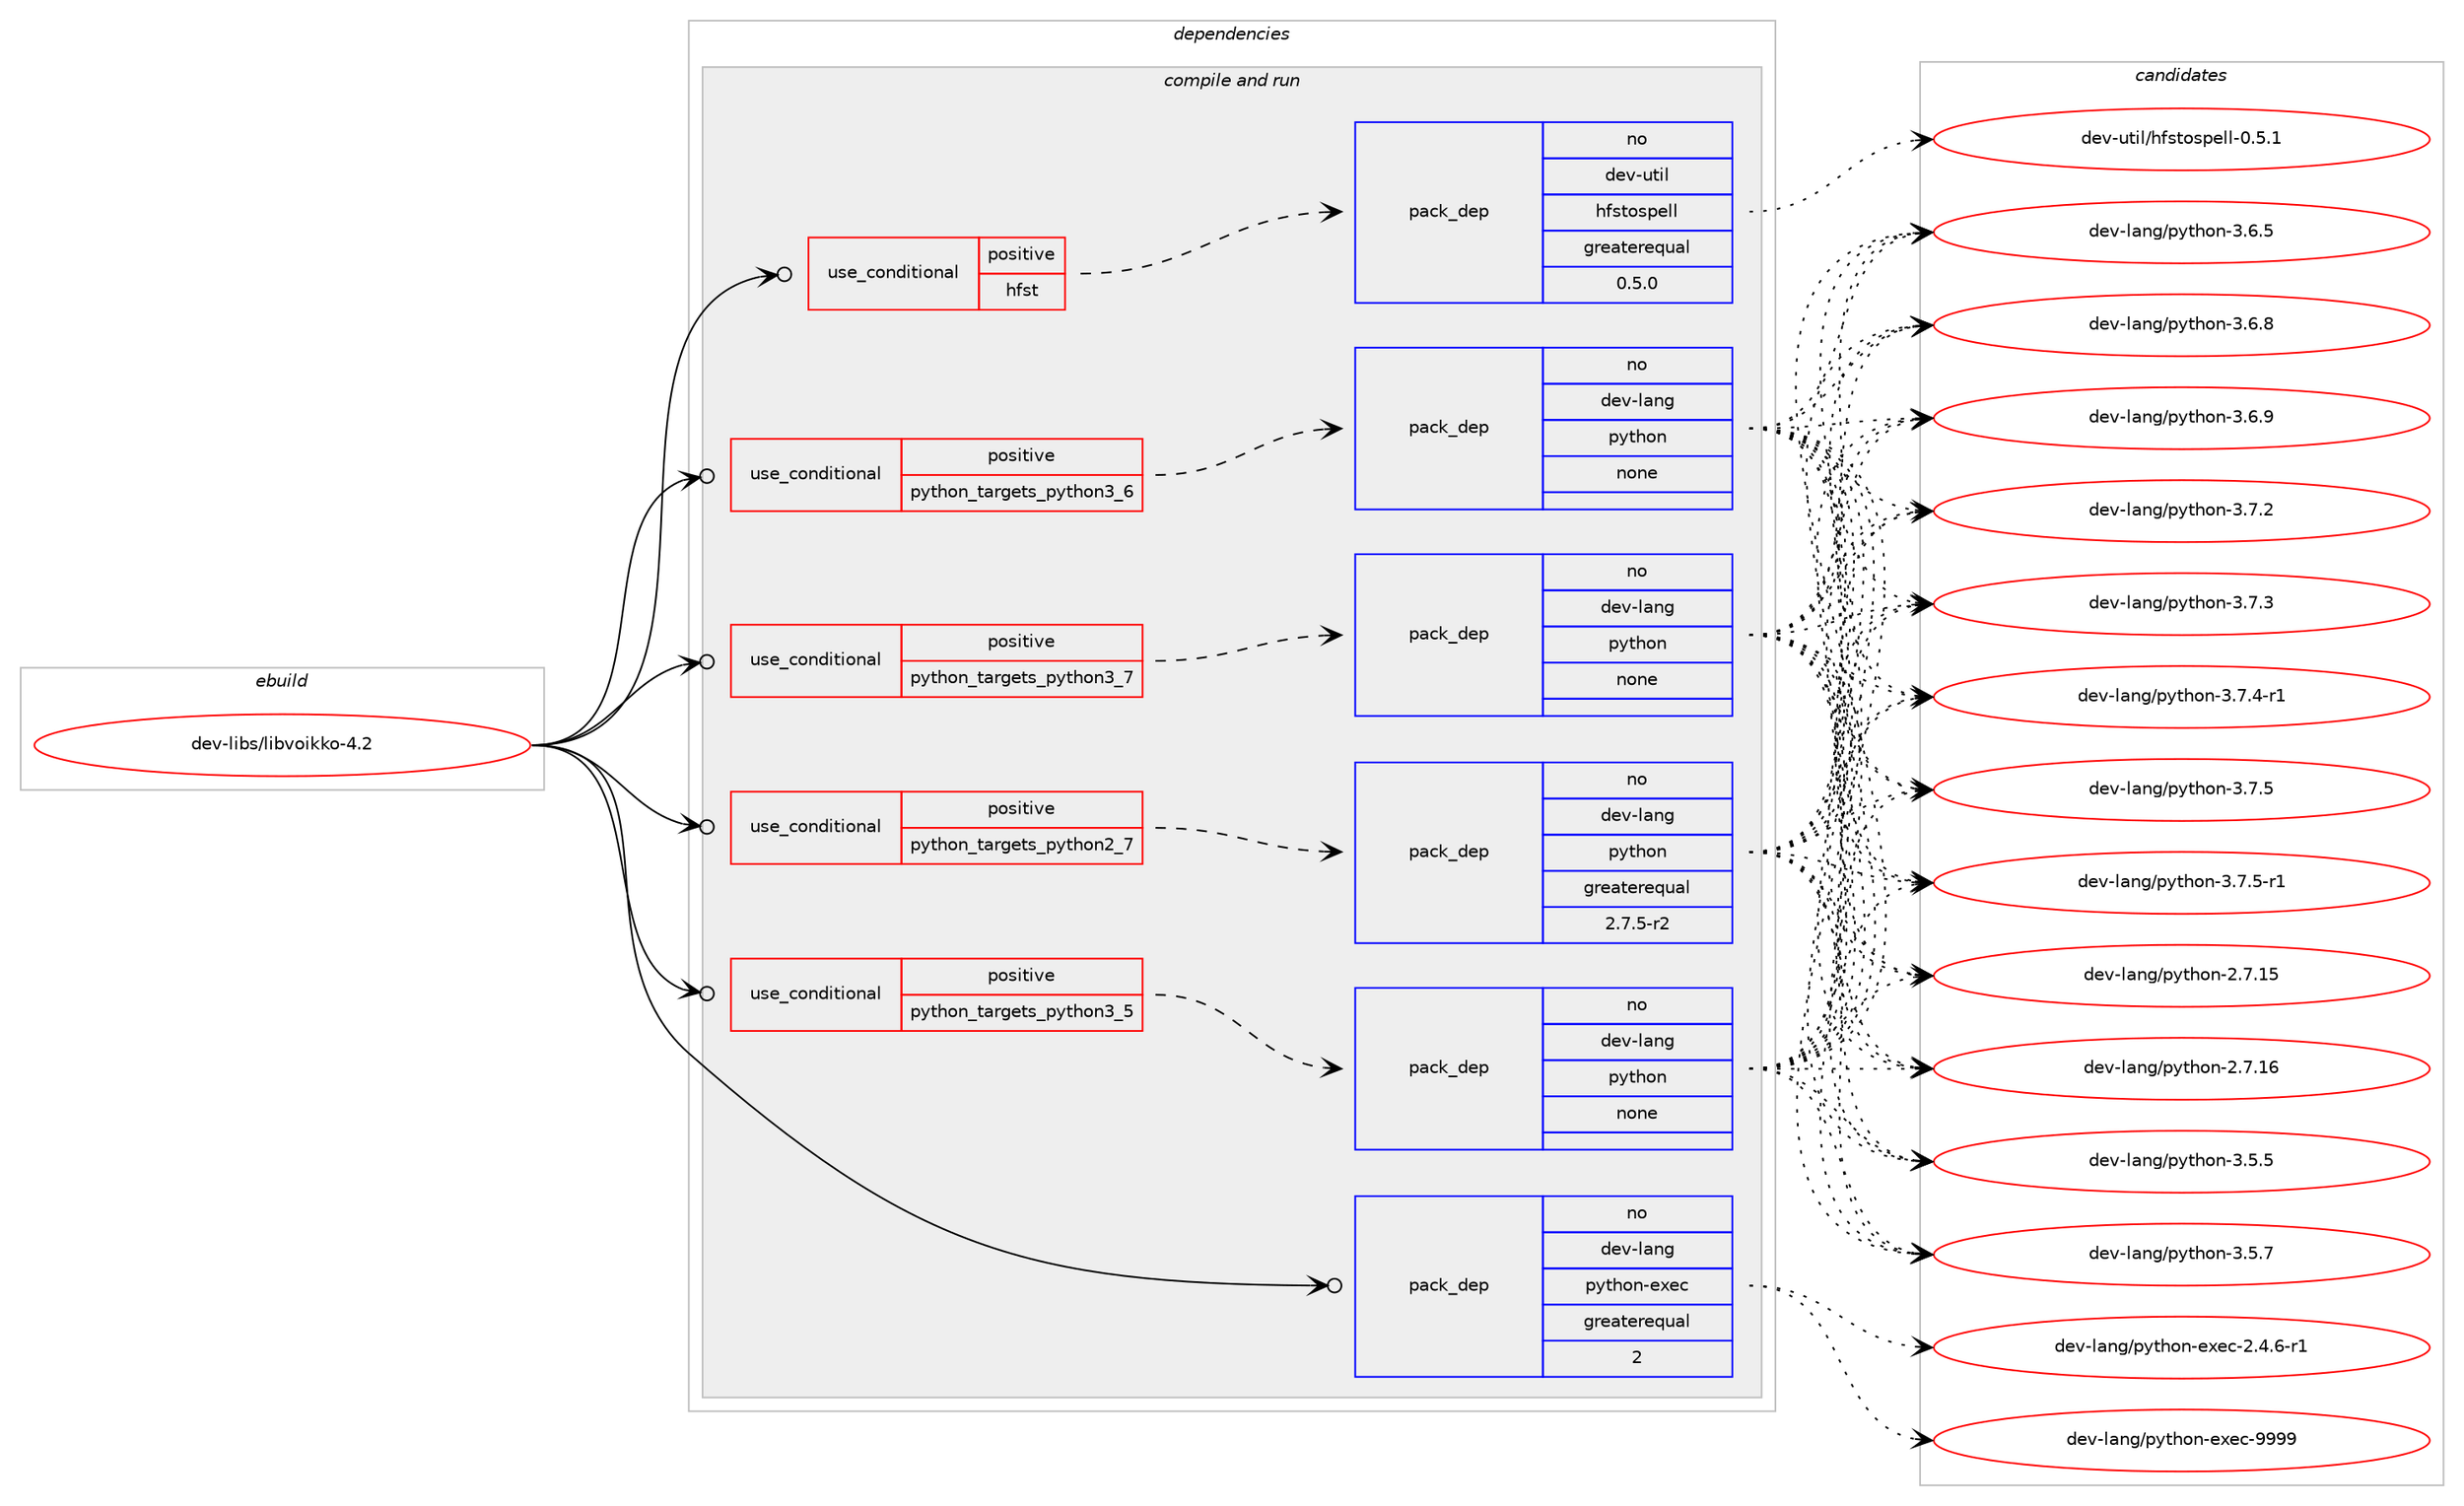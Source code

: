 digraph prolog {

# *************
# Graph options
# *************

newrank=true;
concentrate=true;
compound=true;
graph [rankdir=LR,fontname=Helvetica,fontsize=10,ranksep=1.5];#, ranksep=2.5, nodesep=0.2];
edge  [arrowhead=vee];
node  [fontname=Helvetica,fontsize=10];

# **********
# The ebuild
# **********

subgraph cluster_leftcol {
color=gray;
label=<<i>ebuild</i>>;
id [label="dev-libs/libvoikko-4.2", color=red, width=4, href="../dev-libs/libvoikko-4.2.svg"];
}

# ****************
# The dependencies
# ****************

subgraph cluster_midcol {
color=gray;
label=<<i>dependencies</i>>;
subgraph cluster_compile {
fillcolor="#eeeeee";
style=filled;
label=<<i>compile</i>>;
}
subgraph cluster_compileandrun {
fillcolor="#eeeeee";
style=filled;
label=<<i>compile and run</i>>;
subgraph cond132134 {
dependency567395 [label=<<TABLE BORDER="0" CELLBORDER="1" CELLSPACING="0" CELLPADDING="4"><TR><TD ROWSPAN="3" CELLPADDING="10">use_conditional</TD></TR><TR><TD>positive</TD></TR><TR><TD>hfst</TD></TR></TABLE>>, shape=none, color=red];
subgraph pack423724 {
dependency567396 [label=<<TABLE BORDER="0" CELLBORDER="1" CELLSPACING="0" CELLPADDING="4" WIDTH="220"><TR><TD ROWSPAN="6" CELLPADDING="30">pack_dep</TD></TR><TR><TD WIDTH="110">no</TD></TR><TR><TD>dev-util</TD></TR><TR><TD>hfstospell</TD></TR><TR><TD>greaterequal</TD></TR><TR><TD>0.5.0</TD></TR></TABLE>>, shape=none, color=blue];
}
dependency567395:e -> dependency567396:w [weight=20,style="dashed",arrowhead="vee"];
}
id:e -> dependency567395:w [weight=20,style="solid",arrowhead="odotvee"];
subgraph cond132135 {
dependency567397 [label=<<TABLE BORDER="0" CELLBORDER="1" CELLSPACING="0" CELLPADDING="4"><TR><TD ROWSPAN="3" CELLPADDING="10">use_conditional</TD></TR><TR><TD>positive</TD></TR><TR><TD>python_targets_python2_7</TD></TR></TABLE>>, shape=none, color=red];
subgraph pack423725 {
dependency567398 [label=<<TABLE BORDER="0" CELLBORDER="1" CELLSPACING="0" CELLPADDING="4" WIDTH="220"><TR><TD ROWSPAN="6" CELLPADDING="30">pack_dep</TD></TR><TR><TD WIDTH="110">no</TD></TR><TR><TD>dev-lang</TD></TR><TR><TD>python</TD></TR><TR><TD>greaterequal</TD></TR><TR><TD>2.7.5-r2</TD></TR></TABLE>>, shape=none, color=blue];
}
dependency567397:e -> dependency567398:w [weight=20,style="dashed",arrowhead="vee"];
}
id:e -> dependency567397:w [weight=20,style="solid",arrowhead="odotvee"];
subgraph cond132136 {
dependency567399 [label=<<TABLE BORDER="0" CELLBORDER="1" CELLSPACING="0" CELLPADDING="4"><TR><TD ROWSPAN="3" CELLPADDING="10">use_conditional</TD></TR><TR><TD>positive</TD></TR><TR><TD>python_targets_python3_5</TD></TR></TABLE>>, shape=none, color=red];
subgraph pack423726 {
dependency567400 [label=<<TABLE BORDER="0" CELLBORDER="1" CELLSPACING="0" CELLPADDING="4" WIDTH="220"><TR><TD ROWSPAN="6" CELLPADDING="30">pack_dep</TD></TR><TR><TD WIDTH="110">no</TD></TR><TR><TD>dev-lang</TD></TR><TR><TD>python</TD></TR><TR><TD>none</TD></TR><TR><TD></TD></TR></TABLE>>, shape=none, color=blue];
}
dependency567399:e -> dependency567400:w [weight=20,style="dashed",arrowhead="vee"];
}
id:e -> dependency567399:w [weight=20,style="solid",arrowhead="odotvee"];
subgraph cond132137 {
dependency567401 [label=<<TABLE BORDER="0" CELLBORDER="1" CELLSPACING="0" CELLPADDING="4"><TR><TD ROWSPAN="3" CELLPADDING="10">use_conditional</TD></TR><TR><TD>positive</TD></TR><TR><TD>python_targets_python3_6</TD></TR></TABLE>>, shape=none, color=red];
subgraph pack423727 {
dependency567402 [label=<<TABLE BORDER="0" CELLBORDER="1" CELLSPACING="0" CELLPADDING="4" WIDTH="220"><TR><TD ROWSPAN="6" CELLPADDING="30">pack_dep</TD></TR><TR><TD WIDTH="110">no</TD></TR><TR><TD>dev-lang</TD></TR><TR><TD>python</TD></TR><TR><TD>none</TD></TR><TR><TD></TD></TR></TABLE>>, shape=none, color=blue];
}
dependency567401:e -> dependency567402:w [weight=20,style="dashed",arrowhead="vee"];
}
id:e -> dependency567401:w [weight=20,style="solid",arrowhead="odotvee"];
subgraph cond132138 {
dependency567403 [label=<<TABLE BORDER="0" CELLBORDER="1" CELLSPACING="0" CELLPADDING="4"><TR><TD ROWSPAN="3" CELLPADDING="10">use_conditional</TD></TR><TR><TD>positive</TD></TR><TR><TD>python_targets_python3_7</TD></TR></TABLE>>, shape=none, color=red];
subgraph pack423728 {
dependency567404 [label=<<TABLE BORDER="0" CELLBORDER="1" CELLSPACING="0" CELLPADDING="4" WIDTH="220"><TR><TD ROWSPAN="6" CELLPADDING="30">pack_dep</TD></TR><TR><TD WIDTH="110">no</TD></TR><TR><TD>dev-lang</TD></TR><TR><TD>python</TD></TR><TR><TD>none</TD></TR><TR><TD></TD></TR></TABLE>>, shape=none, color=blue];
}
dependency567403:e -> dependency567404:w [weight=20,style="dashed",arrowhead="vee"];
}
id:e -> dependency567403:w [weight=20,style="solid",arrowhead="odotvee"];
subgraph pack423729 {
dependency567405 [label=<<TABLE BORDER="0" CELLBORDER="1" CELLSPACING="0" CELLPADDING="4" WIDTH="220"><TR><TD ROWSPAN="6" CELLPADDING="30">pack_dep</TD></TR><TR><TD WIDTH="110">no</TD></TR><TR><TD>dev-lang</TD></TR><TR><TD>python-exec</TD></TR><TR><TD>greaterequal</TD></TR><TR><TD>2</TD></TR></TABLE>>, shape=none, color=blue];
}
id:e -> dependency567405:w [weight=20,style="solid",arrowhead="odotvee"];
}
subgraph cluster_run {
fillcolor="#eeeeee";
style=filled;
label=<<i>run</i>>;
}
}

# **************
# The candidates
# **************

subgraph cluster_choices {
rank=same;
color=gray;
label=<<i>candidates</i>>;

subgraph choice423724 {
color=black;
nodesep=1;
choice1001011184511711610510847104102115116111115112101108108454846534649 [label="dev-util/hfstospell-0.5.1", color=red, width=4,href="../dev-util/hfstospell-0.5.1.svg"];
dependency567396:e -> choice1001011184511711610510847104102115116111115112101108108454846534649:w [style=dotted,weight="100"];
}
subgraph choice423725 {
color=black;
nodesep=1;
choice10010111845108971101034711212111610411111045504655464953 [label="dev-lang/python-2.7.15", color=red, width=4,href="../dev-lang/python-2.7.15.svg"];
choice10010111845108971101034711212111610411111045504655464954 [label="dev-lang/python-2.7.16", color=red, width=4,href="../dev-lang/python-2.7.16.svg"];
choice100101118451089711010347112121116104111110455146534653 [label="dev-lang/python-3.5.5", color=red, width=4,href="../dev-lang/python-3.5.5.svg"];
choice100101118451089711010347112121116104111110455146534655 [label="dev-lang/python-3.5.7", color=red, width=4,href="../dev-lang/python-3.5.7.svg"];
choice100101118451089711010347112121116104111110455146544653 [label="dev-lang/python-3.6.5", color=red, width=4,href="../dev-lang/python-3.6.5.svg"];
choice100101118451089711010347112121116104111110455146544656 [label="dev-lang/python-3.6.8", color=red, width=4,href="../dev-lang/python-3.6.8.svg"];
choice100101118451089711010347112121116104111110455146544657 [label="dev-lang/python-3.6.9", color=red, width=4,href="../dev-lang/python-3.6.9.svg"];
choice100101118451089711010347112121116104111110455146554650 [label="dev-lang/python-3.7.2", color=red, width=4,href="../dev-lang/python-3.7.2.svg"];
choice100101118451089711010347112121116104111110455146554651 [label="dev-lang/python-3.7.3", color=red, width=4,href="../dev-lang/python-3.7.3.svg"];
choice1001011184510897110103471121211161041111104551465546524511449 [label="dev-lang/python-3.7.4-r1", color=red, width=4,href="../dev-lang/python-3.7.4-r1.svg"];
choice100101118451089711010347112121116104111110455146554653 [label="dev-lang/python-3.7.5", color=red, width=4,href="../dev-lang/python-3.7.5.svg"];
choice1001011184510897110103471121211161041111104551465546534511449 [label="dev-lang/python-3.7.5-r1", color=red, width=4,href="../dev-lang/python-3.7.5-r1.svg"];
dependency567398:e -> choice10010111845108971101034711212111610411111045504655464953:w [style=dotted,weight="100"];
dependency567398:e -> choice10010111845108971101034711212111610411111045504655464954:w [style=dotted,weight="100"];
dependency567398:e -> choice100101118451089711010347112121116104111110455146534653:w [style=dotted,weight="100"];
dependency567398:e -> choice100101118451089711010347112121116104111110455146534655:w [style=dotted,weight="100"];
dependency567398:e -> choice100101118451089711010347112121116104111110455146544653:w [style=dotted,weight="100"];
dependency567398:e -> choice100101118451089711010347112121116104111110455146544656:w [style=dotted,weight="100"];
dependency567398:e -> choice100101118451089711010347112121116104111110455146544657:w [style=dotted,weight="100"];
dependency567398:e -> choice100101118451089711010347112121116104111110455146554650:w [style=dotted,weight="100"];
dependency567398:e -> choice100101118451089711010347112121116104111110455146554651:w [style=dotted,weight="100"];
dependency567398:e -> choice1001011184510897110103471121211161041111104551465546524511449:w [style=dotted,weight="100"];
dependency567398:e -> choice100101118451089711010347112121116104111110455146554653:w [style=dotted,weight="100"];
dependency567398:e -> choice1001011184510897110103471121211161041111104551465546534511449:w [style=dotted,weight="100"];
}
subgraph choice423726 {
color=black;
nodesep=1;
choice10010111845108971101034711212111610411111045504655464953 [label="dev-lang/python-2.7.15", color=red, width=4,href="../dev-lang/python-2.7.15.svg"];
choice10010111845108971101034711212111610411111045504655464954 [label="dev-lang/python-2.7.16", color=red, width=4,href="../dev-lang/python-2.7.16.svg"];
choice100101118451089711010347112121116104111110455146534653 [label="dev-lang/python-3.5.5", color=red, width=4,href="../dev-lang/python-3.5.5.svg"];
choice100101118451089711010347112121116104111110455146534655 [label="dev-lang/python-3.5.7", color=red, width=4,href="../dev-lang/python-3.5.7.svg"];
choice100101118451089711010347112121116104111110455146544653 [label="dev-lang/python-3.6.5", color=red, width=4,href="../dev-lang/python-3.6.5.svg"];
choice100101118451089711010347112121116104111110455146544656 [label="dev-lang/python-3.6.8", color=red, width=4,href="../dev-lang/python-3.6.8.svg"];
choice100101118451089711010347112121116104111110455146544657 [label="dev-lang/python-3.6.9", color=red, width=4,href="../dev-lang/python-3.6.9.svg"];
choice100101118451089711010347112121116104111110455146554650 [label="dev-lang/python-3.7.2", color=red, width=4,href="../dev-lang/python-3.7.2.svg"];
choice100101118451089711010347112121116104111110455146554651 [label="dev-lang/python-3.7.3", color=red, width=4,href="../dev-lang/python-3.7.3.svg"];
choice1001011184510897110103471121211161041111104551465546524511449 [label="dev-lang/python-3.7.4-r1", color=red, width=4,href="../dev-lang/python-3.7.4-r1.svg"];
choice100101118451089711010347112121116104111110455146554653 [label="dev-lang/python-3.7.5", color=red, width=4,href="../dev-lang/python-3.7.5.svg"];
choice1001011184510897110103471121211161041111104551465546534511449 [label="dev-lang/python-3.7.5-r1", color=red, width=4,href="../dev-lang/python-3.7.5-r1.svg"];
dependency567400:e -> choice10010111845108971101034711212111610411111045504655464953:w [style=dotted,weight="100"];
dependency567400:e -> choice10010111845108971101034711212111610411111045504655464954:w [style=dotted,weight="100"];
dependency567400:e -> choice100101118451089711010347112121116104111110455146534653:w [style=dotted,weight="100"];
dependency567400:e -> choice100101118451089711010347112121116104111110455146534655:w [style=dotted,weight="100"];
dependency567400:e -> choice100101118451089711010347112121116104111110455146544653:w [style=dotted,weight="100"];
dependency567400:e -> choice100101118451089711010347112121116104111110455146544656:w [style=dotted,weight="100"];
dependency567400:e -> choice100101118451089711010347112121116104111110455146544657:w [style=dotted,weight="100"];
dependency567400:e -> choice100101118451089711010347112121116104111110455146554650:w [style=dotted,weight="100"];
dependency567400:e -> choice100101118451089711010347112121116104111110455146554651:w [style=dotted,weight="100"];
dependency567400:e -> choice1001011184510897110103471121211161041111104551465546524511449:w [style=dotted,weight="100"];
dependency567400:e -> choice100101118451089711010347112121116104111110455146554653:w [style=dotted,weight="100"];
dependency567400:e -> choice1001011184510897110103471121211161041111104551465546534511449:w [style=dotted,weight="100"];
}
subgraph choice423727 {
color=black;
nodesep=1;
choice10010111845108971101034711212111610411111045504655464953 [label="dev-lang/python-2.7.15", color=red, width=4,href="../dev-lang/python-2.7.15.svg"];
choice10010111845108971101034711212111610411111045504655464954 [label="dev-lang/python-2.7.16", color=red, width=4,href="../dev-lang/python-2.7.16.svg"];
choice100101118451089711010347112121116104111110455146534653 [label="dev-lang/python-3.5.5", color=red, width=4,href="../dev-lang/python-3.5.5.svg"];
choice100101118451089711010347112121116104111110455146534655 [label="dev-lang/python-3.5.7", color=red, width=4,href="../dev-lang/python-3.5.7.svg"];
choice100101118451089711010347112121116104111110455146544653 [label="dev-lang/python-3.6.5", color=red, width=4,href="../dev-lang/python-3.6.5.svg"];
choice100101118451089711010347112121116104111110455146544656 [label="dev-lang/python-3.6.8", color=red, width=4,href="../dev-lang/python-3.6.8.svg"];
choice100101118451089711010347112121116104111110455146544657 [label="dev-lang/python-3.6.9", color=red, width=4,href="../dev-lang/python-3.6.9.svg"];
choice100101118451089711010347112121116104111110455146554650 [label="dev-lang/python-3.7.2", color=red, width=4,href="../dev-lang/python-3.7.2.svg"];
choice100101118451089711010347112121116104111110455146554651 [label="dev-lang/python-3.7.3", color=red, width=4,href="../dev-lang/python-3.7.3.svg"];
choice1001011184510897110103471121211161041111104551465546524511449 [label="dev-lang/python-3.7.4-r1", color=red, width=4,href="../dev-lang/python-3.7.4-r1.svg"];
choice100101118451089711010347112121116104111110455146554653 [label="dev-lang/python-3.7.5", color=red, width=4,href="../dev-lang/python-3.7.5.svg"];
choice1001011184510897110103471121211161041111104551465546534511449 [label="dev-lang/python-3.7.5-r1", color=red, width=4,href="../dev-lang/python-3.7.5-r1.svg"];
dependency567402:e -> choice10010111845108971101034711212111610411111045504655464953:w [style=dotted,weight="100"];
dependency567402:e -> choice10010111845108971101034711212111610411111045504655464954:w [style=dotted,weight="100"];
dependency567402:e -> choice100101118451089711010347112121116104111110455146534653:w [style=dotted,weight="100"];
dependency567402:e -> choice100101118451089711010347112121116104111110455146534655:w [style=dotted,weight="100"];
dependency567402:e -> choice100101118451089711010347112121116104111110455146544653:w [style=dotted,weight="100"];
dependency567402:e -> choice100101118451089711010347112121116104111110455146544656:w [style=dotted,weight="100"];
dependency567402:e -> choice100101118451089711010347112121116104111110455146544657:w [style=dotted,weight="100"];
dependency567402:e -> choice100101118451089711010347112121116104111110455146554650:w [style=dotted,weight="100"];
dependency567402:e -> choice100101118451089711010347112121116104111110455146554651:w [style=dotted,weight="100"];
dependency567402:e -> choice1001011184510897110103471121211161041111104551465546524511449:w [style=dotted,weight="100"];
dependency567402:e -> choice100101118451089711010347112121116104111110455146554653:w [style=dotted,weight="100"];
dependency567402:e -> choice1001011184510897110103471121211161041111104551465546534511449:w [style=dotted,weight="100"];
}
subgraph choice423728 {
color=black;
nodesep=1;
choice10010111845108971101034711212111610411111045504655464953 [label="dev-lang/python-2.7.15", color=red, width=4,href="../dev-lang/python-2.7.15.svg"];
choice10010111845108971101034711212111610411111045504655464954 [label="dev-lang/python-2.7.16", color=red, width=4,href="../dev-lang/python-2.7.16.svg"];
choice100101118451089711010347112121116104111110455146534653 [label="dev-lang/python-3.5.5", color=red, width=4,href="../dev-lang/python-3.5.5.svg"];
choice100101118451089711010347112121116104111110455146534655 [label="dev-lang/python-3.5.7", color=red, width=4,href="../dev-lang/python-3.5.7.svg"];
choice100101118451089711010347112121116104111110455146544653 [label="dev-lang/python-3.6.5", color=red, width=4,href="../dev-lang/python-3.6.5.svg"];
choice100101118451089711010347112121116104111110455146544656 [label="dev-lang/python-3.6.8", color=red, width=4,href="../dev-lang/python-3.6.8.svg"];
choice100101118451089711010347112121116104111110455146544657 [label="dev-lang/python-3.6.9", color=red, width=4,href="../dev-lang/python-3.6.9.svg"];
choice100101118451089711010347112121116104111110455146554650 [label="dev-lang/python-3.7.2", color=red, width=4,href="../dev-lang/python-3.7.2.svg"];
choice100101118451089711010347112121116104111110455146554651 [label="dev-lang/python-3.7.3", color=red, width=4,href="../dev-lang/python-3.7.3.svg"];
choice1001011184510897110103471121211161041111104551465546524511449 [label="dev-lang/python-3.7.4-r1", color=red, width=4,href="../dev-lang/python-3.7.4-r1.svg"];
choice100101118451089711010347112121116104111110455146554653 [label="dev-lang/python-3.7.5", color=red, width=4,href="../dev-lang/python-3.7.5.svg"];
choice1001011184510897110103471121211161041111104551465546534511449 [label="dev-lang/python-3.7.5-r1", color=red, width=4,href="../dev-lang/python-3.7.5-r1.svg"];
dependency567404:e -> choice10010111845108971101034711212111610411111045504655464953:w [style=dotted,weight="100"];
dependency567404:e -> choice10010111845108971101034711212111610411111045504655464954:w [style=dotted,weight="100"];
dependency567404:e -> choice100101118451089711010347112121116104111110455146534653:w [style=dotted,weight="100"];
dependency567404:e -> choice100101118451089711010347112121116104111110455146534655:w [style=dotted,weight="100"];
dependency567404:e -> choice100101118451089711010347112121116104111110455146544653:w [style=dotted,weight="100"];
dependency567404:e -> choice100101118451089711010347112121116104111110455146544656:w [style=dotted,weight="100"];
dependency567404:e -> choice100101118451089711010347112121116104111110455146544657:w [style=dotted,weight="100"];
dependency567404:e -> choice100101118451089711010347112121116104111110455146554650:w [style=dotted,weight="100"];
dependency567404:e -> choice100101118451089711010347112121116104111110455146554651:w [style=dotted,weight="100"];
dependency567404:e -> choice1001011184510897110103471121211161041111104551465546524511449:w [style=dotted,weight="100"];
dependency567404:e -> choice100101118451089711010347112121116104111110455146554653:w [style=dotted,weight="100"];
dependency567404:e -> choice1001011184510897110103471121211161041111104551465546534511449:w [style=dotted,weight="100"];
}
subgraph choice423729 {
color=black;
nodesep=1;
choice10010111845108971101034711212111610411111045101120101994550465246544511449 [label="dev-lang/python-exec-2.4.6-r1", color=red, width=4,href="../dev-lang/python-exec-2.4.6-r1.svg"];
choice10010111845108971101034711212111610411111045101120101994557575757 [label="dev-lang/python-exec-9999", color=red, width=4,href="../dev-lang/python-exec-9999.svg"];
dependency567405:e -> choice10010111845108971101034711212111610411111045101120101994550465246544511449:w [style=dotted,weight="100"];
dependency567405:e -> choice10010111845108971101034711212111610411111045101120101994557575757:w [style=dotted,weight="100"];
}
}

}
